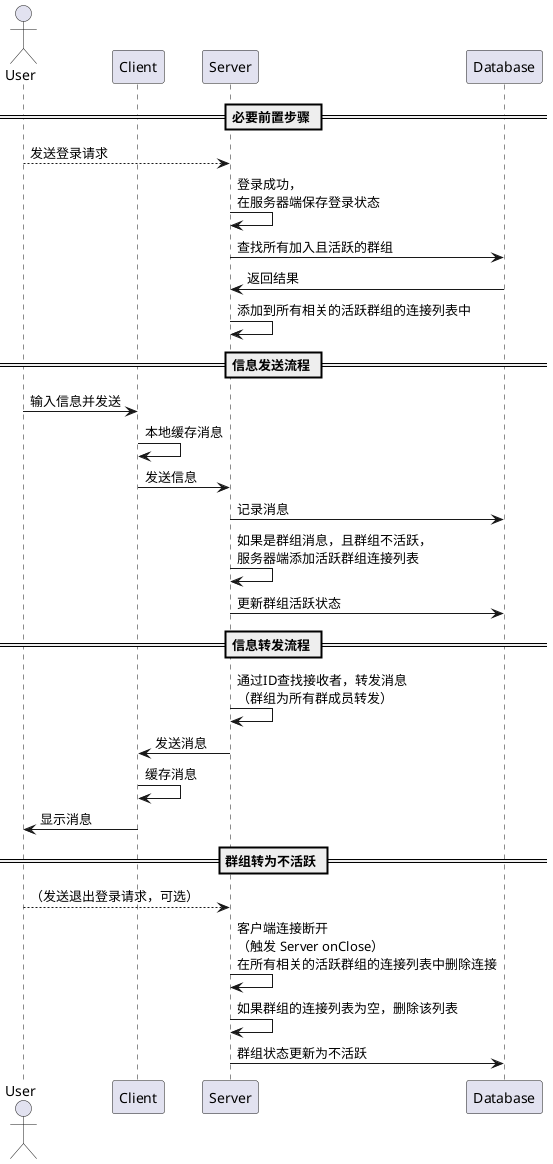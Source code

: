 @startuml 信息发送流程设计
actor User
participant Client
participant Server
participant Database

== 必要前置步骤 ==
User --> Server: 发送登录请求
Server -> Server: 登录成功，\n在服务器端保存登录状态
Server -> Database : 查找所有加入且活跃的群组
Database -> Server : 返回结果
Server -> Server : 添加到所有相关的活跃群组的连接列表中

== 信息发送流程 ==
User -> Client: 输入信息并发送
Client -> Client: 本地缓存消息
Client -> Server: 发送信息
Server -> Database: 记录消息
Server -> Server: 如果是群组消息，且群组不活跃，\n服务器端添加活跃群组连接列表
Server -> Database: 更新群组活跃状态


== 信息转发流程 ==
Server -> Server: 通过ID查找接收者，转发消息\n（群组为所有群成员转发）
Server -> Client: 发送消息
Client -> Client: 缓存消息
Client -> User: 显示消息

== 群组转为不活跃 ==
User --> Server :（发送退出登录请求，可选）
Server -> Server : 客户端连接断开\n（触发 Server onClose）\n在所有相关的活跃群组的连接列表中删除连接
Server -> Server : 如果群组的连接列表为空，删除该列表
Server -> Database : 群组状态更新为不活跃

@enduml